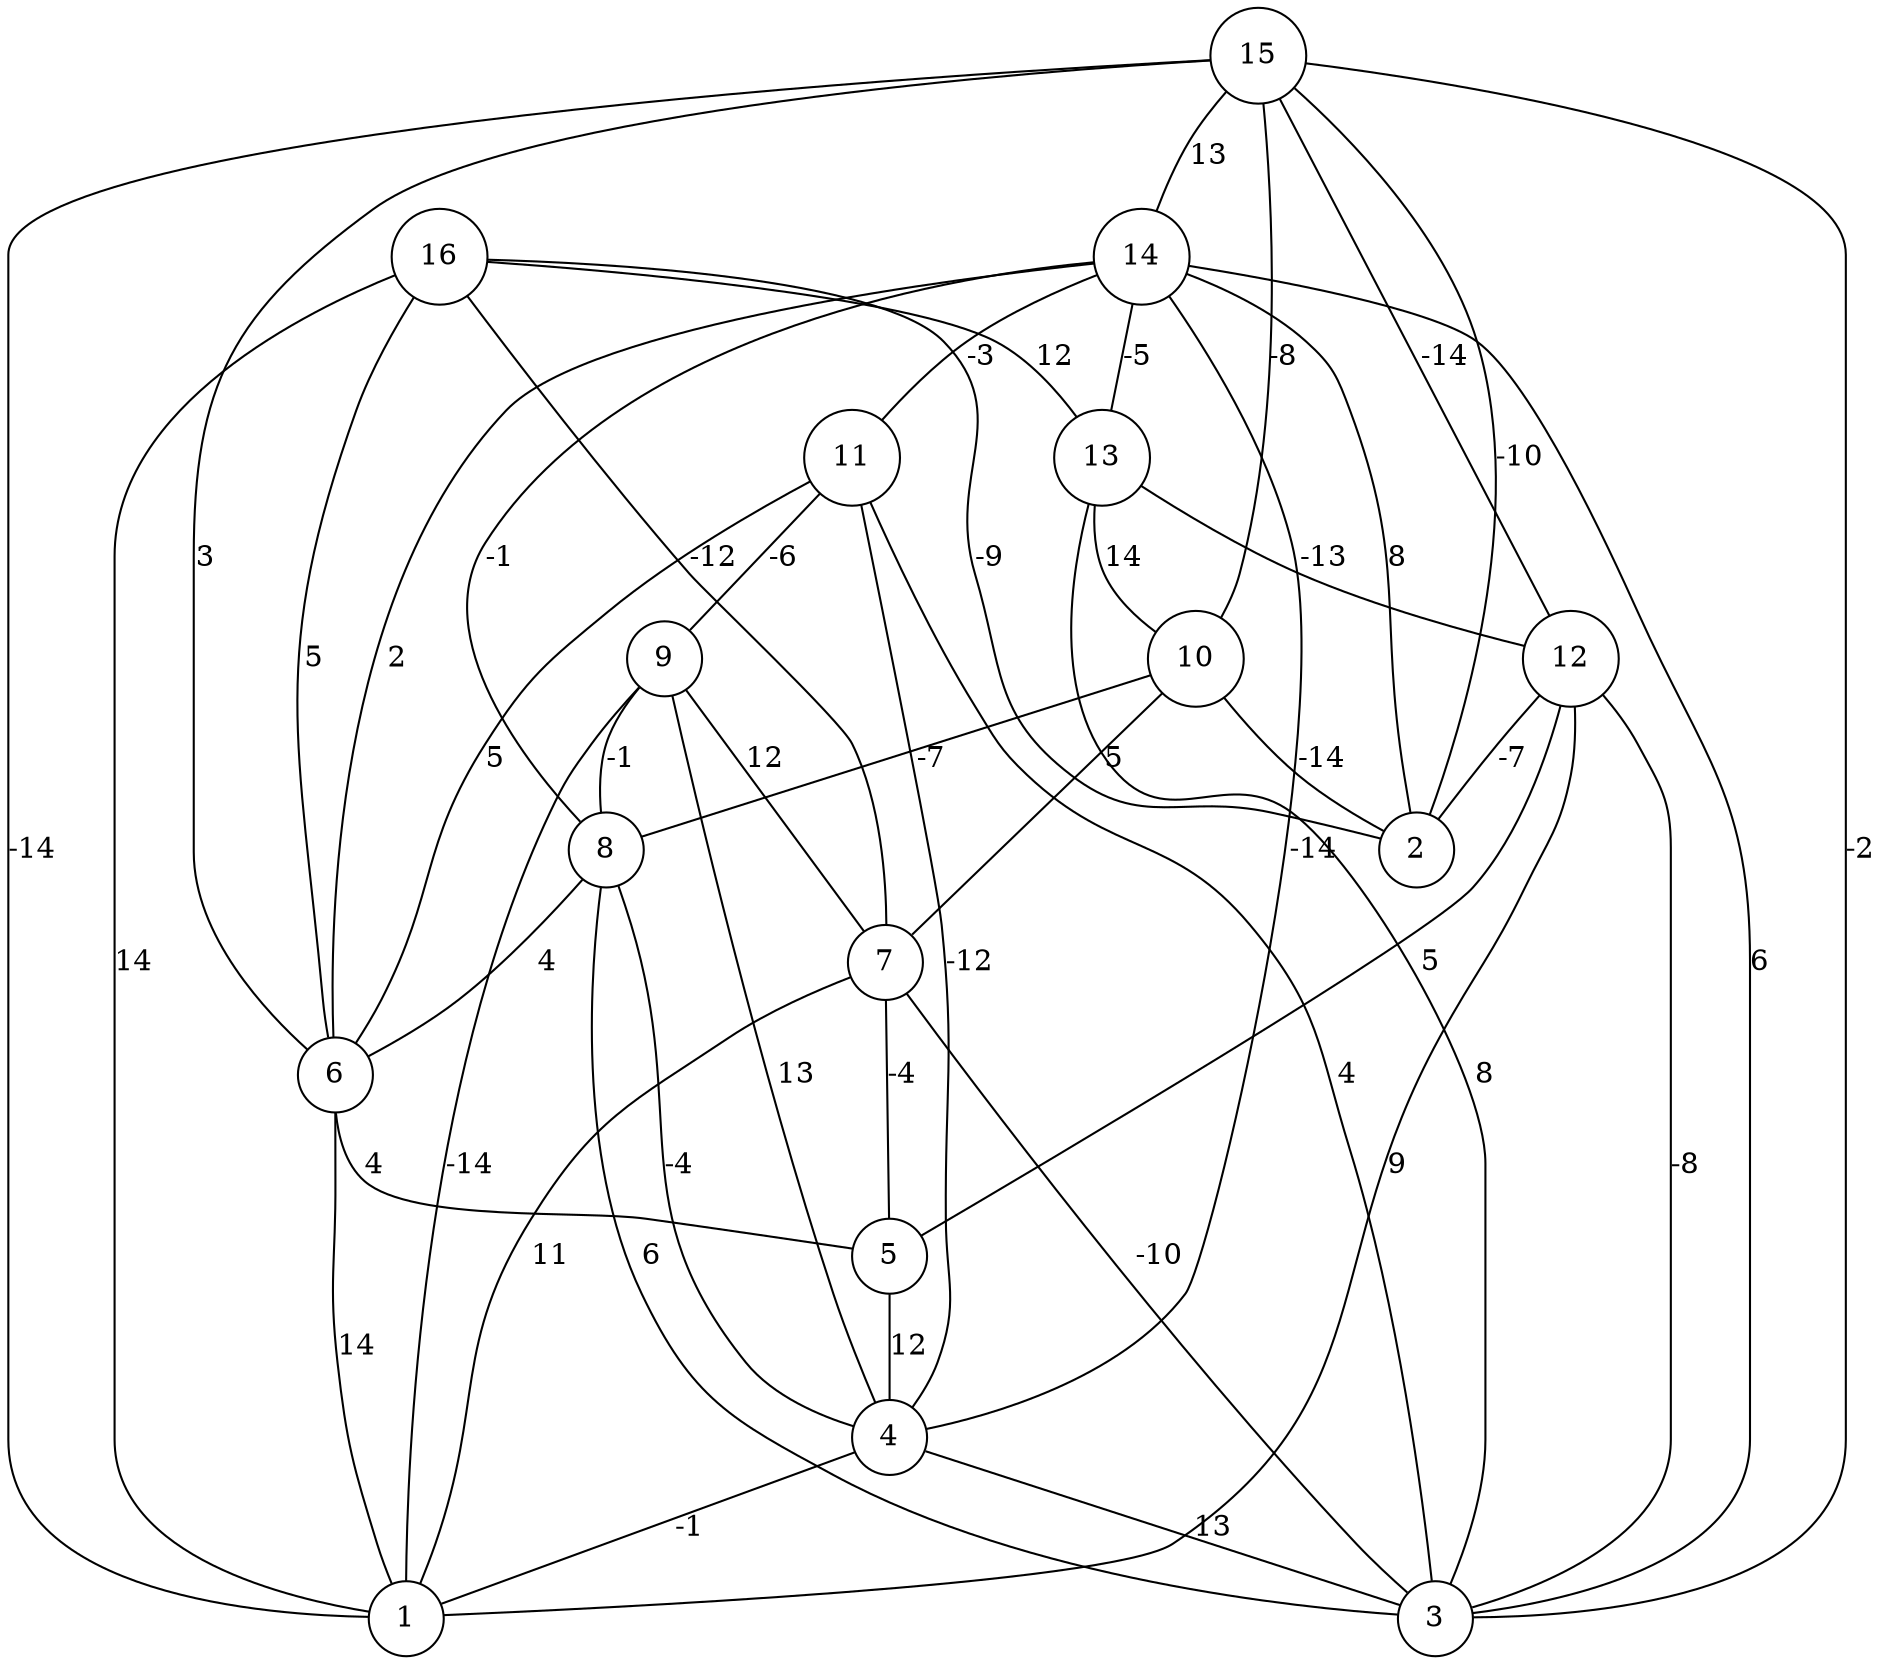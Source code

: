 graph { 
	 fontname="Helvetica,Arial,sans-serif" 
	 node [shape = circle]; 
	 16 -- 1 [label = "14"];
	 16 -- 2 [label = "-9"];
	 16 -- 6 [label = "5"];
	 16 -- 7 [label = "-12"];
	 16 -- 13 [label = "12"];
	 15 -- 1 [label = "-14"];
	 15 -- 2 [label = "-10"];
	 15 -- 3 [label = "-2"];
	 15 -- 6 [label = "3"];
	 15 -- 10 [label = "-8"];
	 15 -- 12 [label = "-14"];
	 15 -- 14 [label = "13"];
	 14 -- 2 [label = "8"];
	 14 -- 3 [label = "6"];
	 14 -- 4 [label = "-14"];
	 14 -- 6 [label = "2"];
	 14 -- 8 [label = "-1"];
	 14 -- 11 [label = "-3"];
	 14 -- 13 [label = "-5"];
	 13 -- 3 [label = "8"];
	 13 -- 10 [label = "14"];
	 13 -- 12 [label = "-13"];
	 12 -- 1 [label = "9"];
	 12 -- 2 [label = "-7"];
	 12 -- 3 [label = "-8"];
	 12 -- 5 [label = "5"];
	 11 -- 3 [label = "4"];
	 11 -- 4 [label = "-12"];
	 11 -- 6 [label = "5"];
	 11 -- 9 [label = "-6"];
	 10 -- 2 [label = "-14"];
	 10 -- 7 [label = "5"];
	 10 -- 8 [label = "-7"];
	 9 -- 1 [label = "-14"];
	 9 -- 4 [label = "13"];
	 9 -- 7 [label = "12"];
	 9 -- 8 [label = "-1"];
	 8 -- 3 [label = "6"];
	 8 -- 4 [label = "-4"];
	 8 -- 6 [label = "4"];
	 7 -- 1 [label = "11"];
	 7 -- 3 [label = "-10"];
	 7 -- 5 [label = "-4"];
	 6 -- 1 [label = "14"];
	 6 -- 5 [label = "4"];
	 5 -- 4 [label = "12"];
	 4 -- 1 [label = "-1"];
	 4 -- 3 [label = "13"];
	 1;
	 2;
	 3;
	 4;
	 5;
	 6;
	 7;
	 8;
	 9;
	 10;
	 11;
	 12;
	 13;
	 14;
	 15;
	 16;
}
